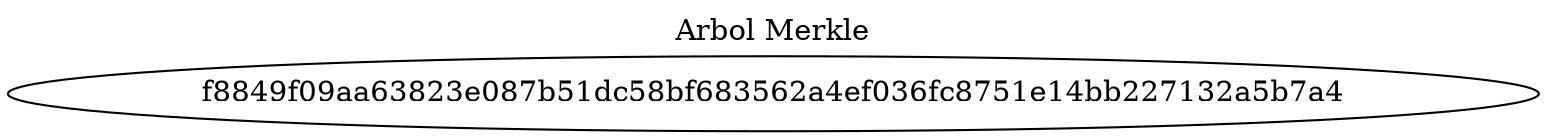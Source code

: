 digraph G{
label="Arbol Merkle"
labelloc = "t"
Nodo270926708[label="f8849f09aa63823e087b51dc58bf683562a4ef036fc8751e14bb227132a5b7a4" shape=ellipse];
}
